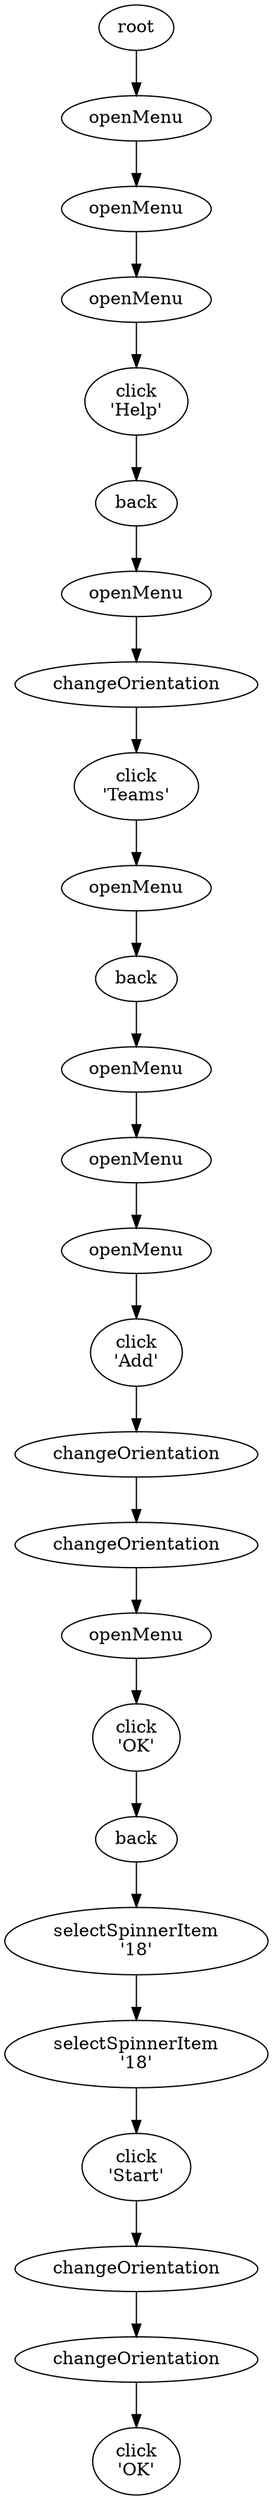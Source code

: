digraph EFG {

## Edges

	root -> e2;
	e2 -> e9;
	e9 -> e14;
	e14 -> e19;
	e19 -> e24;
	e24 -> e30;
	e30 -> e38;
	e38 -> e40;
	e40 -> e47;
	e47 -> e50;
	e50 -> e54;
	e54 -> e58;
	e58 -> e61;
	e61 -> e63;
	e63 -> e71;
	e71 -> e76;
	e76 -> e80;
	e80 -> e82;
	e82 -> e89;
	e89 -> e92;
	e92 -> e98;
	e98 -> e106;
	e106 -> e113;
	e113 -> e117;
	e117 -> e118;

## Nodes

	e30 [label="openMenu"];
	e92 [label="selectSpinnerItem\n'18'"];
	e54 [label="openMenu"];
	e19 [label="click\n'Help'"];
	e50 [label="back"];
	e14 [label="openMenu"];
	e38 [label="changeOrientation"];
	e106 [label="click\n'Start'"];
	e58 [label="openMenu"];
	e89 [label="back"];
	e40 [label="click\n'Teams'"];
	e80 [label="openMenu"];
	e82 [label="click\n'OK'"];
	e61 [label="openMenu"];
	e118 [label="click\n'OK'"];
	e63 [label="click\n'Add'"];
	e117 [label="changeOrientation"];
	e47 [label="openMenu"];
	e24 [label="back"];
	e9 [label="openMenu"];
	e2 [label="openMenu"];
	e76 [label="changeOrientation"];
	e71 [label="changeOrientation"];
	e113 [label="changeOrientation"];
	e98 [label="selectSpinnerItem\n'18'"];

}
